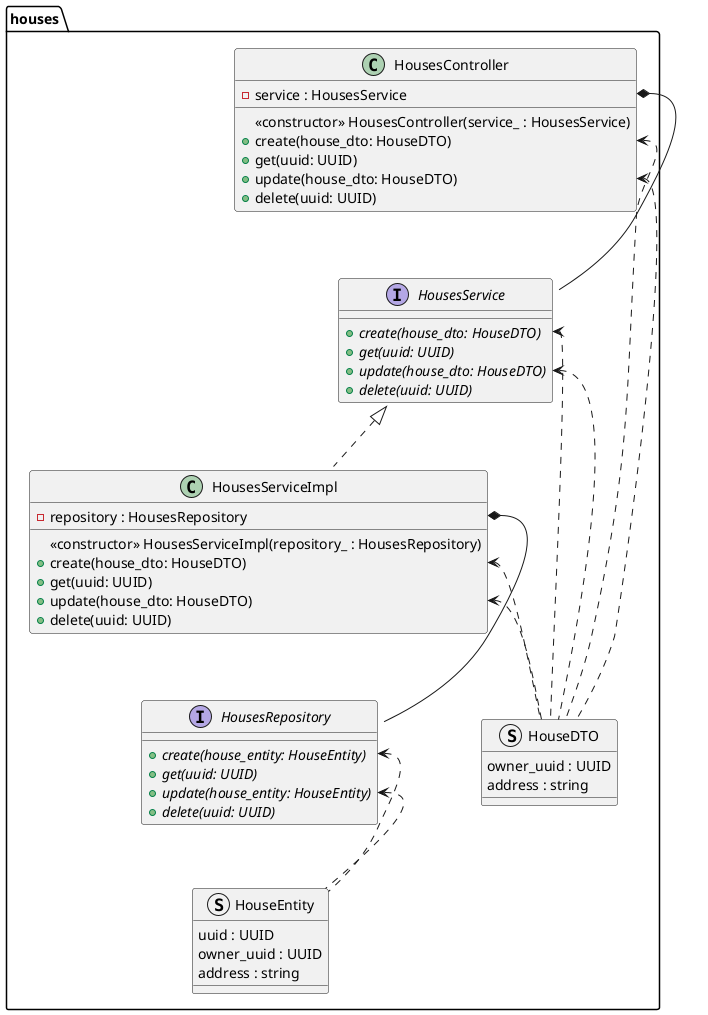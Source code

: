 ﻿@startuml

package "houses" {
    class HousesController {
        - service : HousesService
        <<constructor>> HousesController(service_ : HousesService)
        + create(house_dto: HouseDTO)
        + get(uuid: UUID)
        + update(house_dto: HouseDTO)
        + delete(uuid: UUID)
    }

    interface HousesService {
        + {abstract} create(house_dto: HouseDTO)
        + {abstract} get(uuid: UUID)
        + {abstract} update(house_dto: HouseDTO)
        + {abstract} delete(uuid: UUID)
    }
    class HousesServiceImpl implements HousesService {
        - repository : HousesRepository
        <<constructor>> HousesServiceImpl(repository_ : HousesRepository)
        + create(house_dto: HouseDTO)
        + get(uuid: UUID)
        + update(house_dto: HouseDTO)
        + delete(uuid: UUID)
    }

    interface HousesRepository {
        + {abstract} create(house_entity: HouseEntity)
        + {abstract} get(uuid: UUID)
        + {abstract} update(house_entity: HouseEntity)
        + {abstract} delete(uuid: UUID)
    }

    struct HouseDTO {
        owner_uuid : UUID
        address : string
    }

    struct HouseEntity {
        uuid : UUID
        owner_uuid : UUID
        address : string
    }

    HousesController::service *-- HousesService
    HousesController::create <.. HouseDTO
    HousesController::update <.. HouseDTO
    HousesService::create <.. HouseDTO
    HousesService::update <.. HouseDTO
    HousesServiceImpl::create <.. HouseDTO
    HousesServiceImpl::update <.. HouseDTO
    HousesServiceImpl::repository *-- HousesRepository
    HousesRepository::create <.. HouseEntity
    HousesRepository::update <.. HouseEntity
}

@enduml
